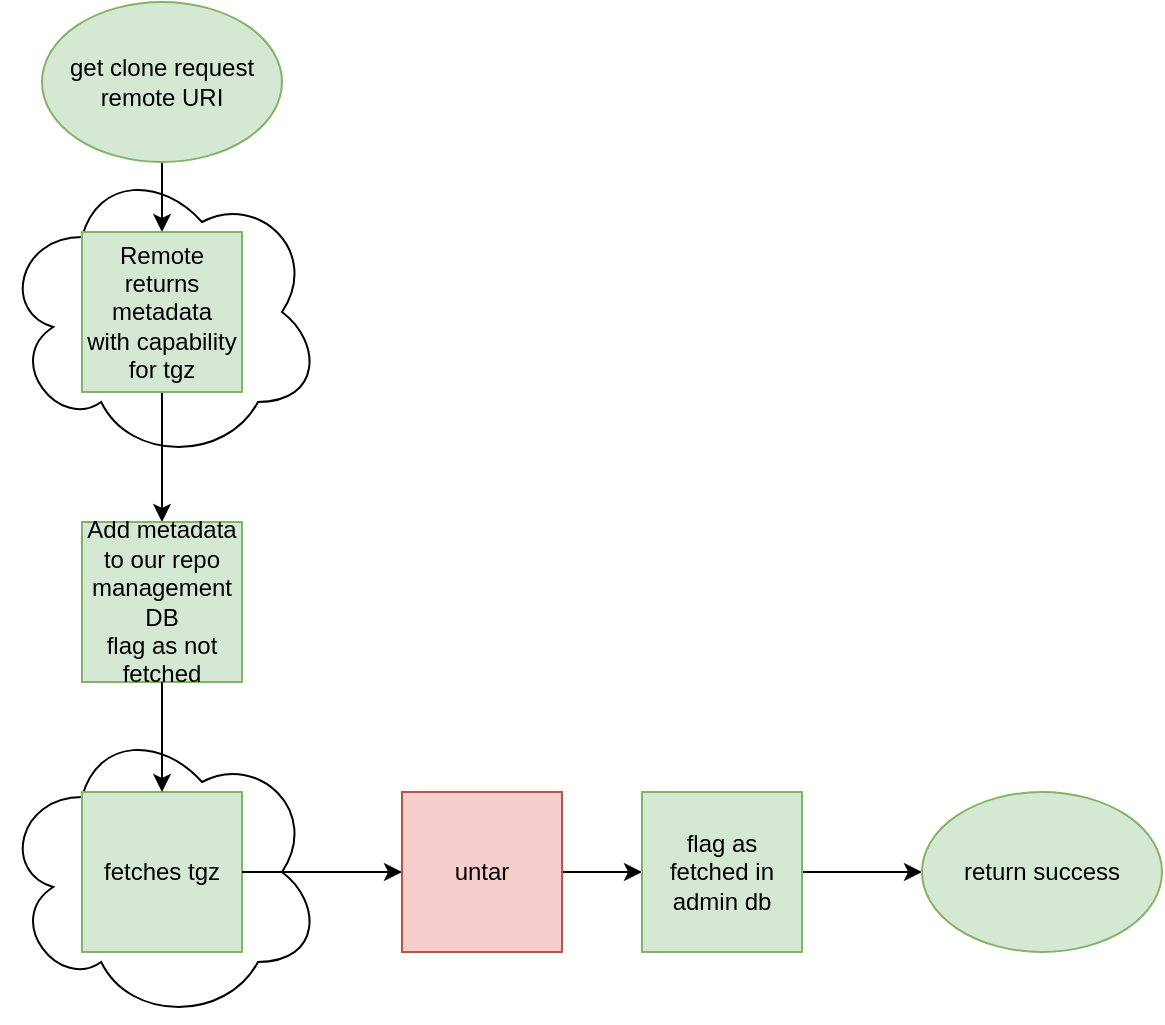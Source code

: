 <mxfile version="12.5.4" type="github">
  <diagram id="zO-Ndx_tbdGU6NtDlcAN" name="Page-1">
    <mxGraphModel dx="1024" dy="541" grid="1" gridSize="10" guides="1" tooltips="1" connect="1" arrows="1" fold="1" page="1" pageScale="1" pageWidth="850" pageHeight="1100" math="0" shadow="0">
      <root>
        <mxCell id="0"/>
        <mxCell id="1" parent="0"/>
        <mxCell id="mCaw67XqG0S3leMnFBG2-7" value="" style="ellipse;shape=cloud;whiteSpace=wrap;html=1;" parent="1" vertex="1">
          <mxGeometry y="390" width="160" height="150" as="geometry"/>
        </mxCell>
        <mxCell id="mCaw67XqG0S3leMnFBG2-2" value="" style="ellipse;shape=cloud;whiteSpace=wrap;html=1;" parent="1" vertex="1">
          <mxGeometry y="110" width="160" height="150" as="geometry"/>
        </mxCell>
        <mxCell id="mCaw67XqG0S3leMnFBG2-6" value="" style="edgeStyle=orthogonalEdgeStyle;rounded=0;orthogonalLoop=1;jettySize=auto;html=1;exitX=0.5;exitY=1;exitDx=0;exitDy=0;" parent="1" source="mCaw67XqG0S3leMnFBG2-1" target="mCaw67XqG0S3leMnFBG2-4" edge="1">
          <mxGeometry relative="1" as="geometry"/>
        </mxCell>
        <mxCell id="mCaw67XqG0S3leMnFBG2-3" value="" style="edgeStyle=orthogonalEdgeStyle;rounded=0;orthogonalLoop=1;jettySize=auto;html=1;" parent="1" source="7s5gqH4z4nf9z0TM5Xe7-1" target="mCaw67XqG0S3leMnFBG2-1" edge="1">
          <mxGeometry relative="1" as="geometry"/>
        </mxCell>
        <mxCell id="7s5gqH4z4nf9z0TM5Xe7-1" value="get clone request remote URI" style="ellipse;whiteSpace=wrap;html=1;fillColor=#d5e8d4;strokeColor=#82b366;" parent="1" vertex="1">
          <mxGeometry x="20" y="30" width="120" height="80" as="geometry"/>
        </mxCell>
        <mxCell id="mCaw67XqG0S3leMnFBG2-1" value="&lt;div&gt;Remote&lt;/div&gt;&lt;div&gt;returns metadata&lt;/div&gt;&lt;div&gt;with capability for tgz&lt;br&gt;&lt;/div&gt;" style="whiteSpace=wrap;html=1;aspect=fixed;fillColor=#d5e8d4;strokeColor=#82b366;" parent="1" vertex="1">
          <mxGeometry x="40" y="145" width="80" height="80" as="geometry"/>
        </mxCell>
        <mxCell id="mCaw67XqG0S3leMnFBG2-4" value="&lt;div&gt;Add metadata to our repo management DB&lt;/div&gt;&lt;div&gt;flag as not fetched&lt;br&gt;&lt;/div&gt;" style="whiteSpace=wrap;html=1;aspect=fixed;fillColor=#d5e8d4;strokeColor=#82b366;" parent="1" vertex="1">
          <mxGeometry x="40" y="290" width="80" height="80" as="geometry"/>
        </mxCell>
        <mxCell id="mCaw67XqG0S3leMnFBG2-5" value="fetches tgz" style="whiteSpace=wrap;html=1;aspect=fixed;fillColor=#d5e8d4;strokeColor=#82b366;" parent="1" vertex="1">
          <mxGeometry x="40" y="425" width="80" height="80" as="geometry"/>
        </mxCell>
        <mxCell id="mCaw67XqG0S3leMnFBG2-8" value="" style="endArrow=classic;html=1;exitX=0.5;exitY=1;exitDx=0;exitDy=0;entryX=0.5;entryY=0;entryDx=0;entryDy=0;" parent="1" source="mCaw67XqG0S3leMnFBG2-4" target="mCaw67XqG0S3leMnFBG2-5" edge="1">
          <mxGeometry width="50" height="50" relative="1" as="geometry">
            <mxPoint x="240" y="400" as="sourcePoint"/>
            <mxPoint x="290" y="350" as="targetPoint"/>
          </mxGeometry>
        </mxCell>
        <mxCell id="mCaw67XqG0S3leMnFBG2-13" value="" style="edgeStyle=orthogonalEdgeStyle;rounded=0;orthogonalLoop=1;jettySize=auto;html=1;" parent="1" source="mCaw67XqG0S3leMnFBG2-9" target="mCaw67XqG0S3leMnFBG2-12" edge="1">
          <mxGeometry relative="1" as="geometry"/>
        </mxCell>
        <mxCell id="mCaw67XqG0S3leMnFBG2-9" value="untar" style="whiteSpace=wrap;html=1;aspect=fixed;fillColor=#f8cecc;strokeColor=#b85450;" parent="1" vertex="1">
          <mxGeometry x="200" y="425" width="80" height="80" as="geometry"/>
        </mxCell>
        <mxCell id="mCaw67XqG0S3leMnFBG2-11" value="" style="endArrow=classic;html=1;exitX=1;exitY=0.5;exitDx=0;exitDy=0;" parent="1" source="mCaw67XqG0S3leMnFBG2-5" target="mCaw67XqG0S3leMnFBG2-9" edge="1">
          <mxGeometry width="50" height="50" relative="1" as="geometry">
            <mxPoint x="190" y="380" as="sourcePoint"/>
            <mxPoint x="240" y="330" as="targetPoint"/>
          </mxGeometry>
        </mxCell>
        <mxCell id="mCaw67XqG0S3leMnFBG2-15" value="" style="edgeStyle=orthogonalEdgeStyle;rounded=0;orthogonalLoop=1;jettySize=auto;html=1;" parent="1" source="mCaw67XqG0S3leMnFBG2-12" target="mCaw67XqG0S3leMnFBG2-14" edge="1">
          <mxGeometry relative="1" as="geometry"/>
        </mxCell>
        <mxCell id="mCaw67XqG0S3leMnFBG2-12" value="flag as fetched in admin db" style="whiteSpace=wrap;html=1;aspect=fixed;fillColor=#d5e8d4;strokeColor=#82b366;" parent="1" vertex="1">
          <mxGeometry x="320" y="425" width="80" height="80" as="geometry"/>
        </mxCell>
        <mxCell id="mCaw67XqG0S3leMnFBG2-14" value="return success" style="ellipse;whiteSpace=wrap;html=1;fillColor=#d5e8d4;strokeColor=#82b366;" parent="1" vertex="1">
          <mxGeometry x="460" y="425" width="120" height="80" as="geometry"/>
        </mxCell>
      </root>
    </mxGraphModel>
  </diagram>
</mxfile>

